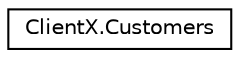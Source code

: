 digraph "Graphical Class Hierarchy"
{
 // INTERACTIVE_SVG=YES
 // LATEX_PDF_SIZE
  edge [fontname="Helvetica",fontsize="10",labelfontname="Helvetica",labelfontsize="10"];
  node [fontname="Helvetica",fontsize="10",shape=record];
  rankdir="LR";
  Node0 [label="ClientX.Customers",height=0.2,width=0.4,color="black", fillcolor="white", style="filled",URL="$class_client_x_1_1_customers.html",tooltip=" "];
}
